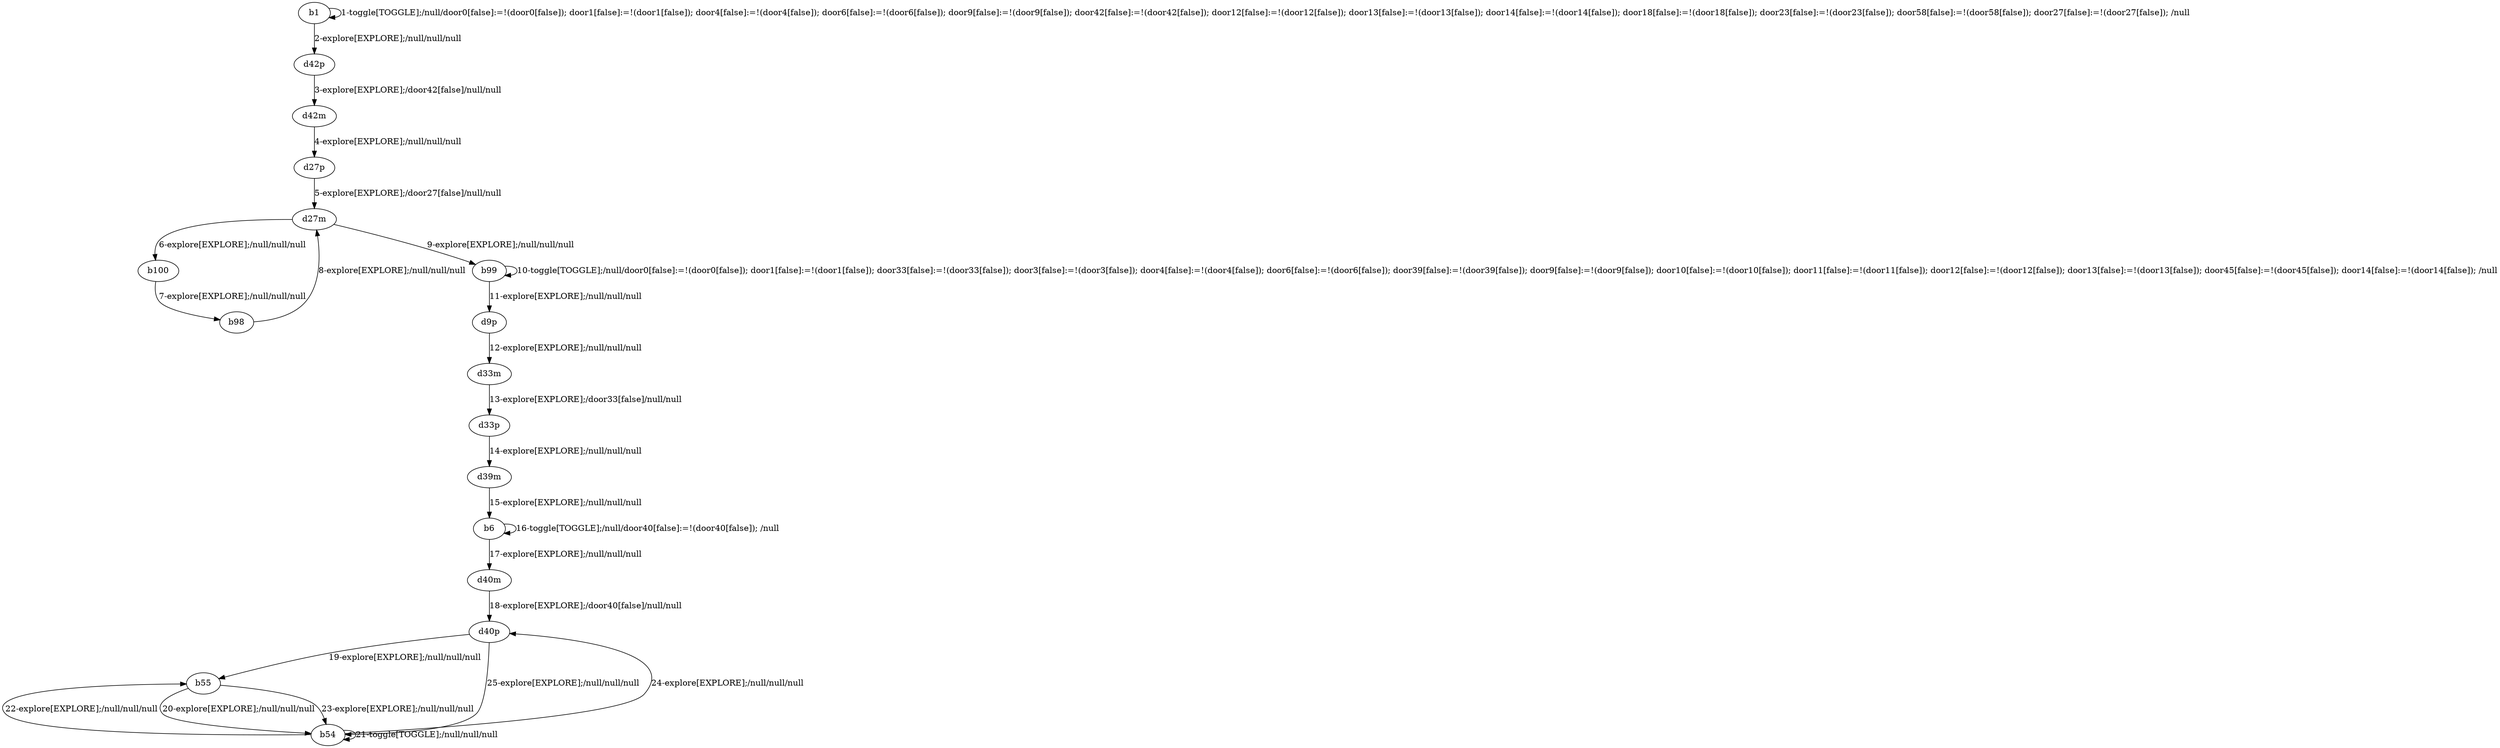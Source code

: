 # Total number of goals covered by this test: 1
# d40p --> b54

digraph g {
"b1" -> "b1" [label = "1-toggle[TOGGLE];/null/door0[false]:=!(door0[false]); door1[false]:=!(door1[false]); door4[false]:=!(door4[false]); door6[false]:=!(door6[false]); door9[false]:=!(door9[false]); door42[false]:=!(door42[false]); door12[false]:=!(door12[false]); door13[false]:=!(door13[false]); door14[false]:=!(door14[false]); door18[false]:=!(door18[false]); door23[false]:=!(door23[false]); door58[false]:=!(door58[false]); door27[false]:=!(door27[false]); /null"];
"b1" -> "d42p" [label = "2-explore[EXPLORE];/null/null/null"];
"d42p" -> "d42m" [label = "3-explore[EXPLORE];/door42[false]/null/null"];
"d42m" -> "d27p" [label = "4-explore[EXPLORE];/null/null/null"];
"d27p" -> "d27m" [label = "5-explore[EXPLORE];/door27[false]/null/null"];
"d27m" -> "b100" [label = "6-explore[EXPLORE];/null/null/null"];
"b100" -> "b98" [label = "7-explore[EXPLORE];/null/null/null"];
"b98" -> "d27m" [label = "8-explore[EXPLORE];/null/null/null"];
"d27m" -> "b99" [label = "9-explore[EXPLORE];/null/null/null"];
"b99" -> "b99" [label = "10-toggle[TOGGLE];/null/door0[false]:=!(door0[false]); door1[false]:=!(door1[false]); door33[false]:=!(door33[false]); door3[false]:=!(door3[false]); door4[false]:=!(door4[false]); door6[false]:=!(door6[false]); door39[false]:=!(door39[false]); door9[false]:=!(door9[false]); door10[false]:=!(door10[false]); door11[false]:=!(door11[false]); door12[false]:=!(door12[false]); door13[false]:=!(door13[false]); door45[false]:=!(door45[false]); door14[false]:=!(door14[false]); /null"];
"b99" -> "d9p" [label = "11-explore[EXPLORE];/null/null/null"];
"d9p" -> "d33m" [label = "12-explore[EXPLORE];/null/null/null"];
"d33m" -> "d33p" [label = "13-explore[EXPLORE];/door33[false]/null/null"];
"d33p" -> "d39m" [label = "14-explore[EXPLORE];/null/null/null"];
"d39m" -> "b6" [label = "15-explore[EXPLORE];/null/null/null"];
"b6" -> "b6" [label = "16-toggle[TOGGLE];/null/door40[false]:=!(door40[false]); /null"];
"b6" -> "d40m" [label = "17-explore[EXPLORE];/null/null/null"];
"d40m" -> "d40p" [label = "18-explore[EXPLORE];/door40[false]/null/null"];
"d40p" -> "b55" [label = "19-explore[EXPLORE];/null/null/null"];
"b55" -> "b54" [label = "20-explore[EXPLORE];/null/null/null"];
"b54" -> "b54" [label = "21-toggle[TOGGLE];/null/null/null"];
"b54" -> "b55" [label = "22-explore[EXPLORE];/null/null/null"];
"b55" -> "b54" [label = "23-explore[EXPLORE];/null/null/null"];
"b54" -> "d40p" [label = "24-explore[EXPLORE];/null/null/null"];
"d40p" -> "b54" [label = "25-explore[EXPLORE];/null/null/null"];
}